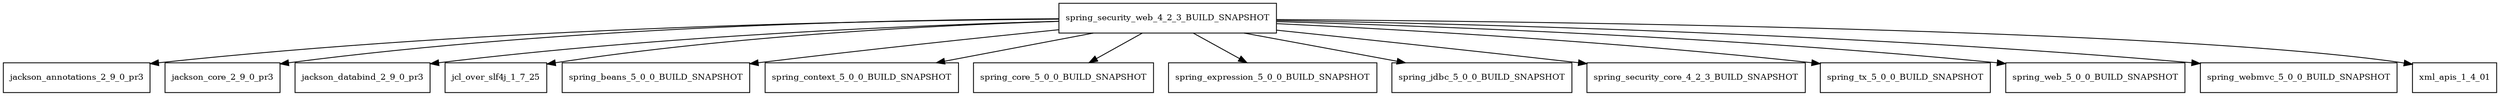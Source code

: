digraph spring_security_web_4_2_3_BUILD_SNAPSHOT_dependencies {
  node [shape = box, fontsize=10.0];
  spring_security_web_4_2_3_BUILD_SNAPSHOT -> jackson_annotations_2_9_0_pr3;
  spring_security_web_4_2_3_BUILD_SNAPSHOT -> jackson_core_2_9_0_pr3;
  spring_security_web_4_2_3_BUILD_SNAPSHOT -> jackson_databind_2_9_0_pr3;
  spring_security_web_4_2_3_BUILD_SNAPSHOT -> jcl_over_slf4j_1_7_25;
  spring_security_web_4_2_3_BUILD_SNAPSHOT -> spring_beans_5_0_0_BUILD_SNAPSHOT;
  spring_security_web_4_2_3_BUILD_SNAPSHOT -> spring_context_5_0_0_BUILD_SNAPSHOT;
  spring_security_web_4_2_3_BUILD_SNAPSHOT -> spring_core_5_0_0_BUILD_SNAPSHOT;
  spring_security_web_4_2_3_BUILD_SNAPSHOT -> spring_expression_5_0_0_BUILD_SNAPSHOT;
  spring_security_web_4_2_3_BUILD_SNAPSHOT -> spring_jdbc_5_0_0_BUILD_SNAPSHOT;
  spring_security_web_4_2_3_BUILD_SNAPSHOT -> spring_security_core_4_2_3_BUILD_SNAPSHOT;
  spring_security_web_4_2_3_BUILD_SNAPSHOT -> spring_tx_5_0_0_BUILD_SNAPSHOT;
  spring_security_web_4_2_3_BUILD_SNAPSHOT -> spring_web_5_0_0_BUILD_SNAPSHOT;
  spring_security_web_4_2_3_BUILD_SNAPSHOT -> spring_webmvc_5_0_0_BUILD_SNAPSHOT;
  spring_security_web_4_2_3_BUILD_SNAPSHOT -> xml_apis_1_4_01;
}
